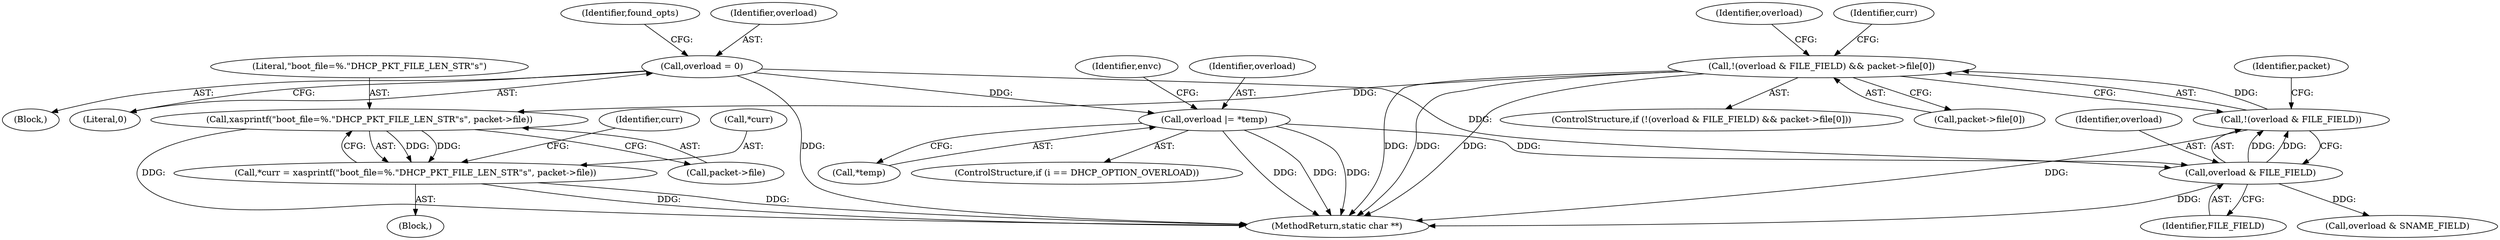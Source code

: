 digraph "0_busybox_74d9f1ba37010face4bd1449df4d60dd84450b06_0@array" {
"1000254" [label="(Call,!(overload & FILE_FIELD) && packet->file[0])"];
"1000255" [label="(Call,!(overload & FILE_FIELD))"];
"1000256" [label="(Call,overload & FILE_FIELD)"];
"1000125" [label="(Call,overload = 0)"];
"1000162" [label="(Call,overload |= *temp)"];
"1000268" [label="(Call,xasprintf(\"boot_file=%.\"DHCP_PKT_FILE_LEN_STR\"s\", packet->file))"];
"1000265" [label="(Call,*curr = xasprintf(\"boot_file=%.\"DHCP_PKT_FILE_LEN_STR\"s\", packet->file))"];
"1000268" [label="(Call,xasprintf(\"boot_file=%.\"DHCP_PKT_FILE_LEN_STR\"s\", packet->file))"];
"1000270" [label="(Call,packet->file)"];
"1000256" [label="(Call,overload & FILE_FIELD)"];
"1000130" [label="(Identifier,found_opts)"];
"1000265" [label="(Call,*curr = xasprintf(\"boot_file=%.\"DHCP_PKT_FILE_LEN_STR\"s\", packet->file))"];
"1000257" [label="(Identifier,overload)"];
"1000258" [label="(Identifier,FILE_FIELD)"];
"1000164" [label="(Call,*temp)"];
"1000163" [label="(Identifier,overload)"];
"1000269" [label="(Literal,\"boot_file=%.\"DHCP_PKT_FILE_LEN_STR\"s\")"];
"1000162" [label="(Call,overload |= *temp)"];
"1000261" [label="(Identifier,packet)"];
"1000126" [label="(Identifier,overload)"];
"1000127" [label="(Literal,0)"];
"1000253" [label="(ControlStructure,if (!(overload & FILE_FIELD) && packet->file[0]))"];
"1000125" [label="(Call,overload = 0)"];
"1000281" [label="(Identifier,overload)"];
"1000117" [label="(Block,)"];
"1000255" [label="(Call,!(overload & FILE_FIELD))"];
"1000174" [label="(Identifier,envc)"];
"1000276" [label="(Identifier,curr)"];
"1000259" [label="(Call,packet->file[0])"];
"1000254" [label="(Call,!(overload & FILE_FIELD) && packet->file[0])"];
"1000158" [label="(ControlStructure,if (i == DHCP_OPTION_OVERLOAD))"];
"1000267" [label="(Identifier,curr)"];
"1000264" [label="(Block,)"];
"1000280" [label="(Call,overload & SNAME_FIELD)"];
"1000479" [label="(MethodReturn,static char **)"];
"1000266" [label="(Call,*curr)"];
"1000254" -> "1000253"  [label="AST: "];
"1000254" -> "1000255"  [label="CFG: "];
"1000254" -> "1000259"  [label="CFG: "];
"1000255" -> "1000254"  [label="AST: "];
"1000259" -> "1000254"  [label="AST: "];
"1000267" -> "1000254"  [label="CFG: "];
"1000281" -> "1000254"  [label="CFG: "];
"1000254" -> "1000479"  [label="DDG: "];
"1000254" -> "1000479"  [label="DDG: "];
"1000254" -> "1000479"  [label="DDG: "];
"1000255" -> "1000254"  [label="DDG: "];
"1000254" -> "1000268"  [label="DDG: "];
"1000255" -> "1000256"  [label="CFG: "];
"1000256" -> "1000255"  [label="AST: "];
"1000261" -> "1000255"  [label="CFG: "];
"1000255" -> "1000479"  [label="DDG: "];
"1000256" -> "1000255"  [label="DDG: "];
"1000256" -> "1000255"  [label="DDG: "];
"1000256" -> "1000258"  [label="CFG: "];
"1000257" -> "1000256"  [label="AST: "];
"1000258" -> "1000256"  [label="AST: "];
"1000256" -> "1000479"  [label="DDG: "];
"1000125" -> "1000256"  [label="DDG: "];
"1000162" -> "1000256"  [label="DDG: "];
"1000256" -> "1000280"  [label="DDG: "];
"1000125" -> "1000117"  [label="AST: "];
"1000125" -> "1000127"  [label="CFG: "];
"1000126" -> "1000125"  [label="AST: "];
"1000127" -> "1000125"  [label="AST: "];
"1000130" -> "1000125"  [label="CFG: "];
"1000125" -> "1000479"  [label="DDG: "];
"1000125" -> "1000162"  [label="DDG: "];
"1000162" -> "1000158"  [label="AST: "];
"1000162" -> "1000164"  [label="CFG: "];
"1000163" -> "1000162"  [label="AST: "];
"1000164" -> "1000162"  [label="AST: "];
"1000174" -> "1000162"  [label="CFG: "];
"1000162" -> "1000479"  [label="DDG: "];
"1000162" -> "1000479"  [label="DDG: "];
"1000162" -> "1000479"  [label="DDG: "];
"1000268" -> "1000265"  [label="AST: "];
"1000268" -> "1000270"  [label="CFG: "];
"1000269" -> "1000268"  [label="AST: "];
"1000270" -> "1000268"  [label="AST: "];
"1000265" -> "1000268"  [label="CFG: "];
"1000268" -> "1000479"  [label="DDG: "];
"1000268" -> "1000265"  [label="DDG: "];
"1000268" -> "1000265"  [label="DDG: "];
"1000265" -> "1000264"  [label="AST: "];
"1000266" -> "1000265"  [label="AST: "];
"1000276" -> "1000265"  [label="CFG: "];
"1000265" -> "1000479"  [label="DDG: "];
"1000265" -> "1000479"  [label="DDG: "];
}
